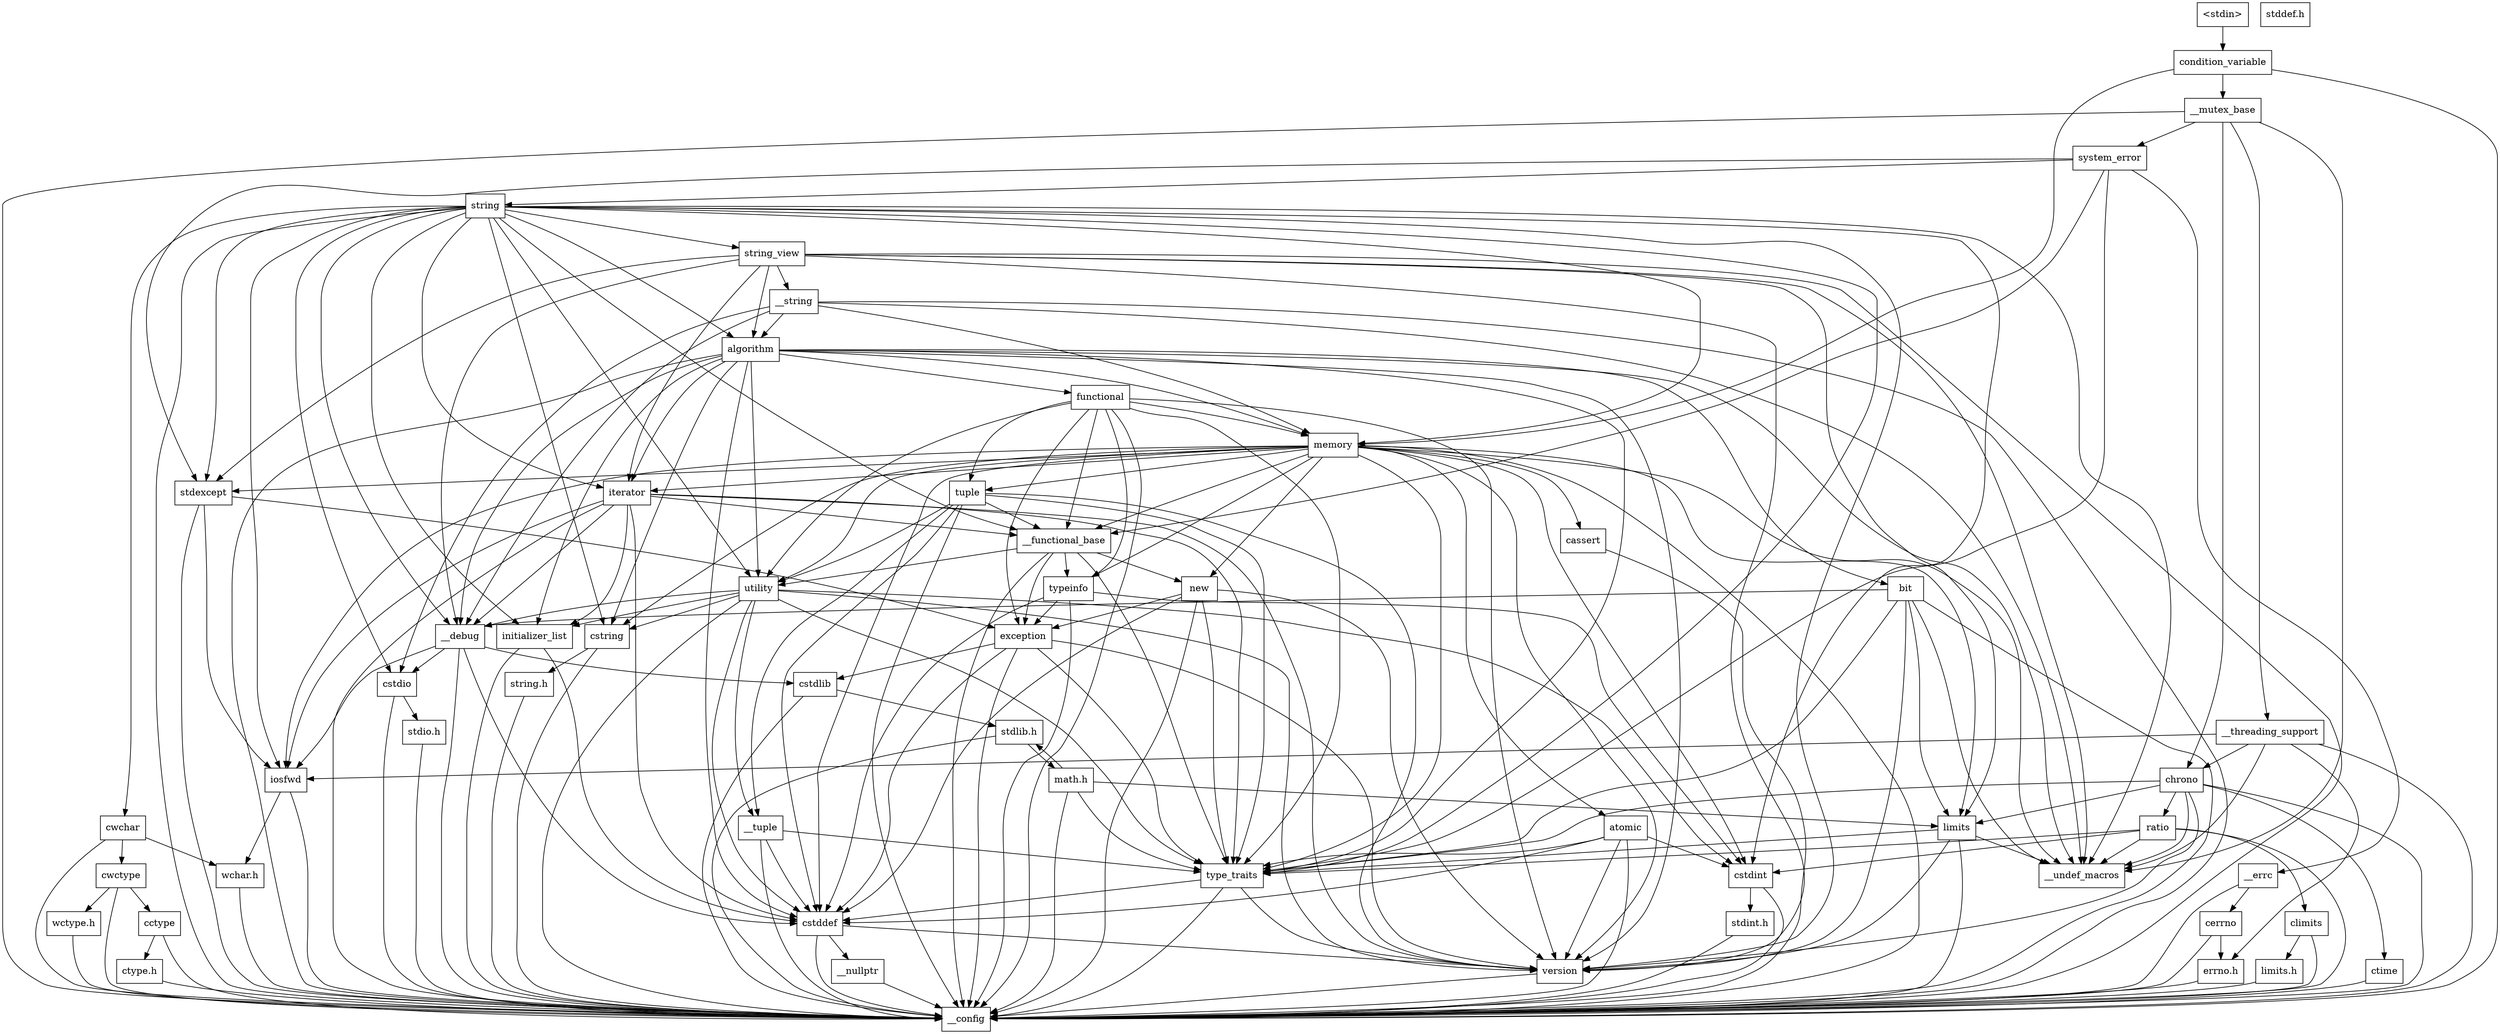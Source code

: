 digraph "dependencies" {
  header_0 [ shape="box", label="\<stdin\>" ];
  header_1 [ shape="box", label="condition_variable" ];
  header_104 [ shape="box", label="iosfwd" ];
  header_105 [ shape="box", label="wchar.h" ];
  header_11 [ shape="box", label="__mutex_base" ];
  header_113 [ shape="box", label="__functional_base" ];
  header_114 [ shape="box", label="typeinfo" ];
  header_115 [ shape="box", label="new" ];
  header_116 [ shape="box", label="utility" ];
  header_117 [ shape="box", label="__tuple" ];
  header_118 [ shape="box", label="initializer_list" ];
  header_119 [ shape="box", label="cstring" ];
  header_12 [ shape="box", label="chrono" ];
  header_120 [ shape="box", label="string.h" ];
  header_123 [ shape="box", label="__debug" ];
  header_124 [ shape="box", label="cstdio" ];
  header_125 [ shape="box", label="stdio.h" ];
  header_13 [ shape="box", label="ctime" ];
  header_134 [ shape="box", label="string" ];
  header_135 [ shape="box", label="string_view" ];
  header_136 [ shape="box", label="__string" ];
  header_137 [ shape="box", label="algorithm" ];
  header_138 [ shape="box", label="memory" ];
  header_139 [ shape="box", label="iterator" ];
  header_140 [ shape="box", label="tuple" ];
  header_141 [ shape="box", label="cassert" ];
  header_143 [ shape="box", label="atomic" ];
  header_144 [ shape="box", label="functional" ];
  header_145 [ shape="box", label="bit" ];
  header_146 [ shape="box", label="cwchar" ];
  header_147 [ shape="box", label="cwctype" ];
  header_148 [ shape="box", label="cctype" ];
  header_149 [ shape="box", label="ctype.h" ];
  header_15 [ shape="box", label="stddef.h" ];
  header_151 [ shape="box", label="wctype.h" ];
  header_154 [ shape="box", label="__threading_support" ];
  header_2 [ shape="box", label="__config" ];
  header_31 [ shape="box", label="type_traits" ];
  header_32 [ shape="box", label="cstddef" ];
  header_33 [ shape="box", label="version" ];
  header_35 [ shape="box", label="__nullptr" ];
  header_36 [ shape="box", label="ratio" ];
  header_37 [ shape="box", label="cstdint" ];
  header_38 [ shape="box", label="stdint.h" ];
  header_45 [ shape="box", label="climits" ];
  header_46 [ shape="box", label="limits.h" ];
  header_55 [ shape="box", label="__undef_macros" ];
  header_56 [ shape="box", label="limits" ];
  header_57 [ shape="box", label="system_error" ];
  header_58 [ shape="box", label="__errc" ];
  header_59 [ shape="box", label="cerrno" ];
  header_60 [ shape="box", label="errno.h" ];
  header_68 [ shape="box", label="stdexcept" ];
  header_69 [ shape="box", label="exception" ];
  header_70 [ shape="box", label="cstdlib" ];
  header_71 [ shape="box", label="stdlib.h" ];
  header_92 [ shape="box", label="math.h" ];
  header_118 -> header_2;
  header_118 -> header_32;
  header_119 -> header_2;
  header_119 -> header_120;
  header_60 -> header_2;
  header_69 -> header_2;
  header_69 -> header_70;
  header_69 -> header_32;
  header_69 -> header_33;
  header_69 -> header_31;
  header_68 -> header_69;
  header_68 -> header_104;
  header_68 -> header_2;
  header_114 -> header_69;
  header_114 -> header_2;
  header_114 -> header_32;
  header_114 -> header_37;
  header_115 -> header_69;
  header_115 -> header_2;
  header_115 -> header_32;
  header_115 -> header_33;
  header_115 -> header_31;
  header_70 -> header_71;
  header_70 -> header_2;
  header_71 -> header_2;
  header_71 -> header_92;
  header_116 -> header_117;
  header_116 -> header_37;
  header_116 -> header_32;
  header_116 -> header_33;
  header_116 -> header_31;
  header_116 -> header_2;
  header_116 -> header_118;
  header_116 -> header_119;
  header_116 -> header_123;
  header_117 -> header_2;
  header_117 -> header_32;
  header_117 -> header_31;
  header_113 -> header_31;
  header_113 -> header_69;
  header_113 -> header_2;
  header_113 -> header_116;
  header_113 -> header_114;
  header_113 -> header_115;
  header_46 -> header_2;
  header_45 -> header_46;
  header_45 -> header_2;
  header_105 -> header_2;
  header_104 -> header_105;
  header_104 -> header_2;
  header_0 -> header_1;
  header_1 -> header_138;
  header_1 -> header_2;
  header_1 -> header_11;
  header_58 -> header_59;
  header_58 -> header_2;
  header_59 -> header_60;
  header_59 -> header_2;
  header_56 -> header_31;
  header_56 -> header_2;
  header_56 -> header_55;
  header_56 -> header_33;
  header_57 -> header_58;
  header_57 -> header_68;
  header_57 -> header_134;
  header_57 -> header_113;
  header_57 -> header_31;
  header_134 -> header_104;
  header_134 -> header_2;
  header_134 -> header_146;
  header_134 -> header_37;
  header_134 -> header_119;
  header_134 -> header_55;
  header_134 -> header_33;
  header_134 -> header_68;
  header_134 -> header_116;
  header_134 -> header_124;
  header_134 -> header_123;
  header_134 -> header_135;
  header_134 -> header_118;
  header_134 -> header_137;
  header_134 -> header_138;
  header_134 -> header_139;
  header_134 -> header_31;
  header_134 -> header_113;
  header_135 -> header_139;
  header_135 -> header_33;
  header_135 -> header_56;
  header_135 -> header_55;
  header_135 -> header_68;
  header_135 -> header_2;
  header_135 -> header_136;
  header_135 -> header_137;
  header_135 -> header_123;
  header_136 -> header_55;
  header_136 -> header_124;
  header_136 -> header_2;
  header_136 -> header_137;
  header_136 -> header_138;
  header_136 -> header_123;
  header_137 -> header_145;
  header_137 -> header_144;
  header_137 -> header_139;
  header_137 -> header_32;
  header_137 -> header_55;
  header_137 -> header_33;
  header_137 -> header_116;
  header_137 -> header_2;
  header_137 -> header_118;
  header_137 -> header_119;
  header_137 -> header_138;
  header_137 -> header_123;
  header_137 -> header_31;
  header_138 -> header_141;
  header_138 -> header_140;
  header_138 -> header_143;
  header_138 -> header_115;
  header_138 -> header_37;
  header_138 -> header_139;
  header_138 -> header_32;
  header_138 -> header_55;
  header_138 -> header_56;
  header_138 -> header_33;
  header_138 -> header_116;
  header_138 -> header_2;
  header_138 -> header_119;
  header_138 -> header_104;
  header_138 -> header_68;
  header_138 -> header_114;
  header_138 -> header_31;
  header_138 -> header_113;
  header_139 -> header_32;
  header_139 -> header_33;
  header_139 -> header_31;
  header_139 -> header_2;
  header_139 -> header_118;
  header_139 -> header_104;
  header_139 -> header_123;
  header_139 -> header_113;
  header_125 -> header_2;
  header_124 -> header_125;
  header_124 -> header_2;
  header_123 -> header_104;
  header_123 -> header_70;
  header_123 -> header_124;
  header_123 -> header_32;
  header_123 -> header_2;
  header_120 -> header_2;
  header_38 -> header_2;
  header_36 -> header_37;
  header_36 -> header_45;
  header_36 -> header_2;
  header_36 -> header_55;
  header_36 -> header_31;
  header_37 -> header_2;
  header_37 -> header_38;
  header_35 -> header_2;
  header_32 -> header_35;
  header_32 -> header_2;
  header_32 -> header_33;
  header_33 -> header_2;
  header_31 -> header_2;
  header_31 -> header_32;
  header_31 -> header_33;
  header_151 -> header_2;
  header_154 -> header_60;
  header_154 -> header_2;
  header_154 -> header_55;
  header_154 -> header_12;
  header_154 -> header_104;
  header_141 -> header_2;
  header_140 -> header_32;
  header_140 -> header_33;
  header_140 -> header_31;
  header_140 -> header_2;
  header_140 -> header_116;
  header_140 -> header_117;
  header_140 -> header_113;
  header_143 -> header_2;
  header_143 -> header_32;
  header_143 -> header_33;
  header_143 -> header_37;
  header_143 -> header_31;
  header_145 -> header_33;
  header_145 -> header_55;
  header_145 -> header_56;
  header_145 -> header_31;
  header_145 -> header_2;
  header_145 -> header_123;
  header_144 -> header_140;
  header_144 -> header_138;
  header_144 -> header_33;
  header_144 -> header_31;
  header_144 -> header_69;
  header_144 -> header_2;
  header_144 -> header_116;
  header_144 -> header_114;
  header_144 -> header_113;
  header_147 -> header_148;
  header_147 -> header_151;
  header_147 -> header_2;
  header_146 -> header_105;
  header_146 -> header_2;
  header_146 -> header_147;
  header_149 -> header_2;
  header_148 -> header_149;
  header_148 -> header_2;
  header_11 -> header_12;
  header_11 -> header_2;
  header_11 -> header_55;
  header_11 -> header_154;
  header_11 -> header_57;
  header_12 -> header_33;
  header_12 -> header_13;
  header_12 -> header_36;
  header_12 -> header_55;
  header_12 -> header_56;
  header_12 -> header_31;
  header_12 -> header_2;
  header_13 -> header_2;
  header_92 -> header_71;
  header_92 -> header_2;
  header_92 -> header_56;
  header_92 -> header_31;
}